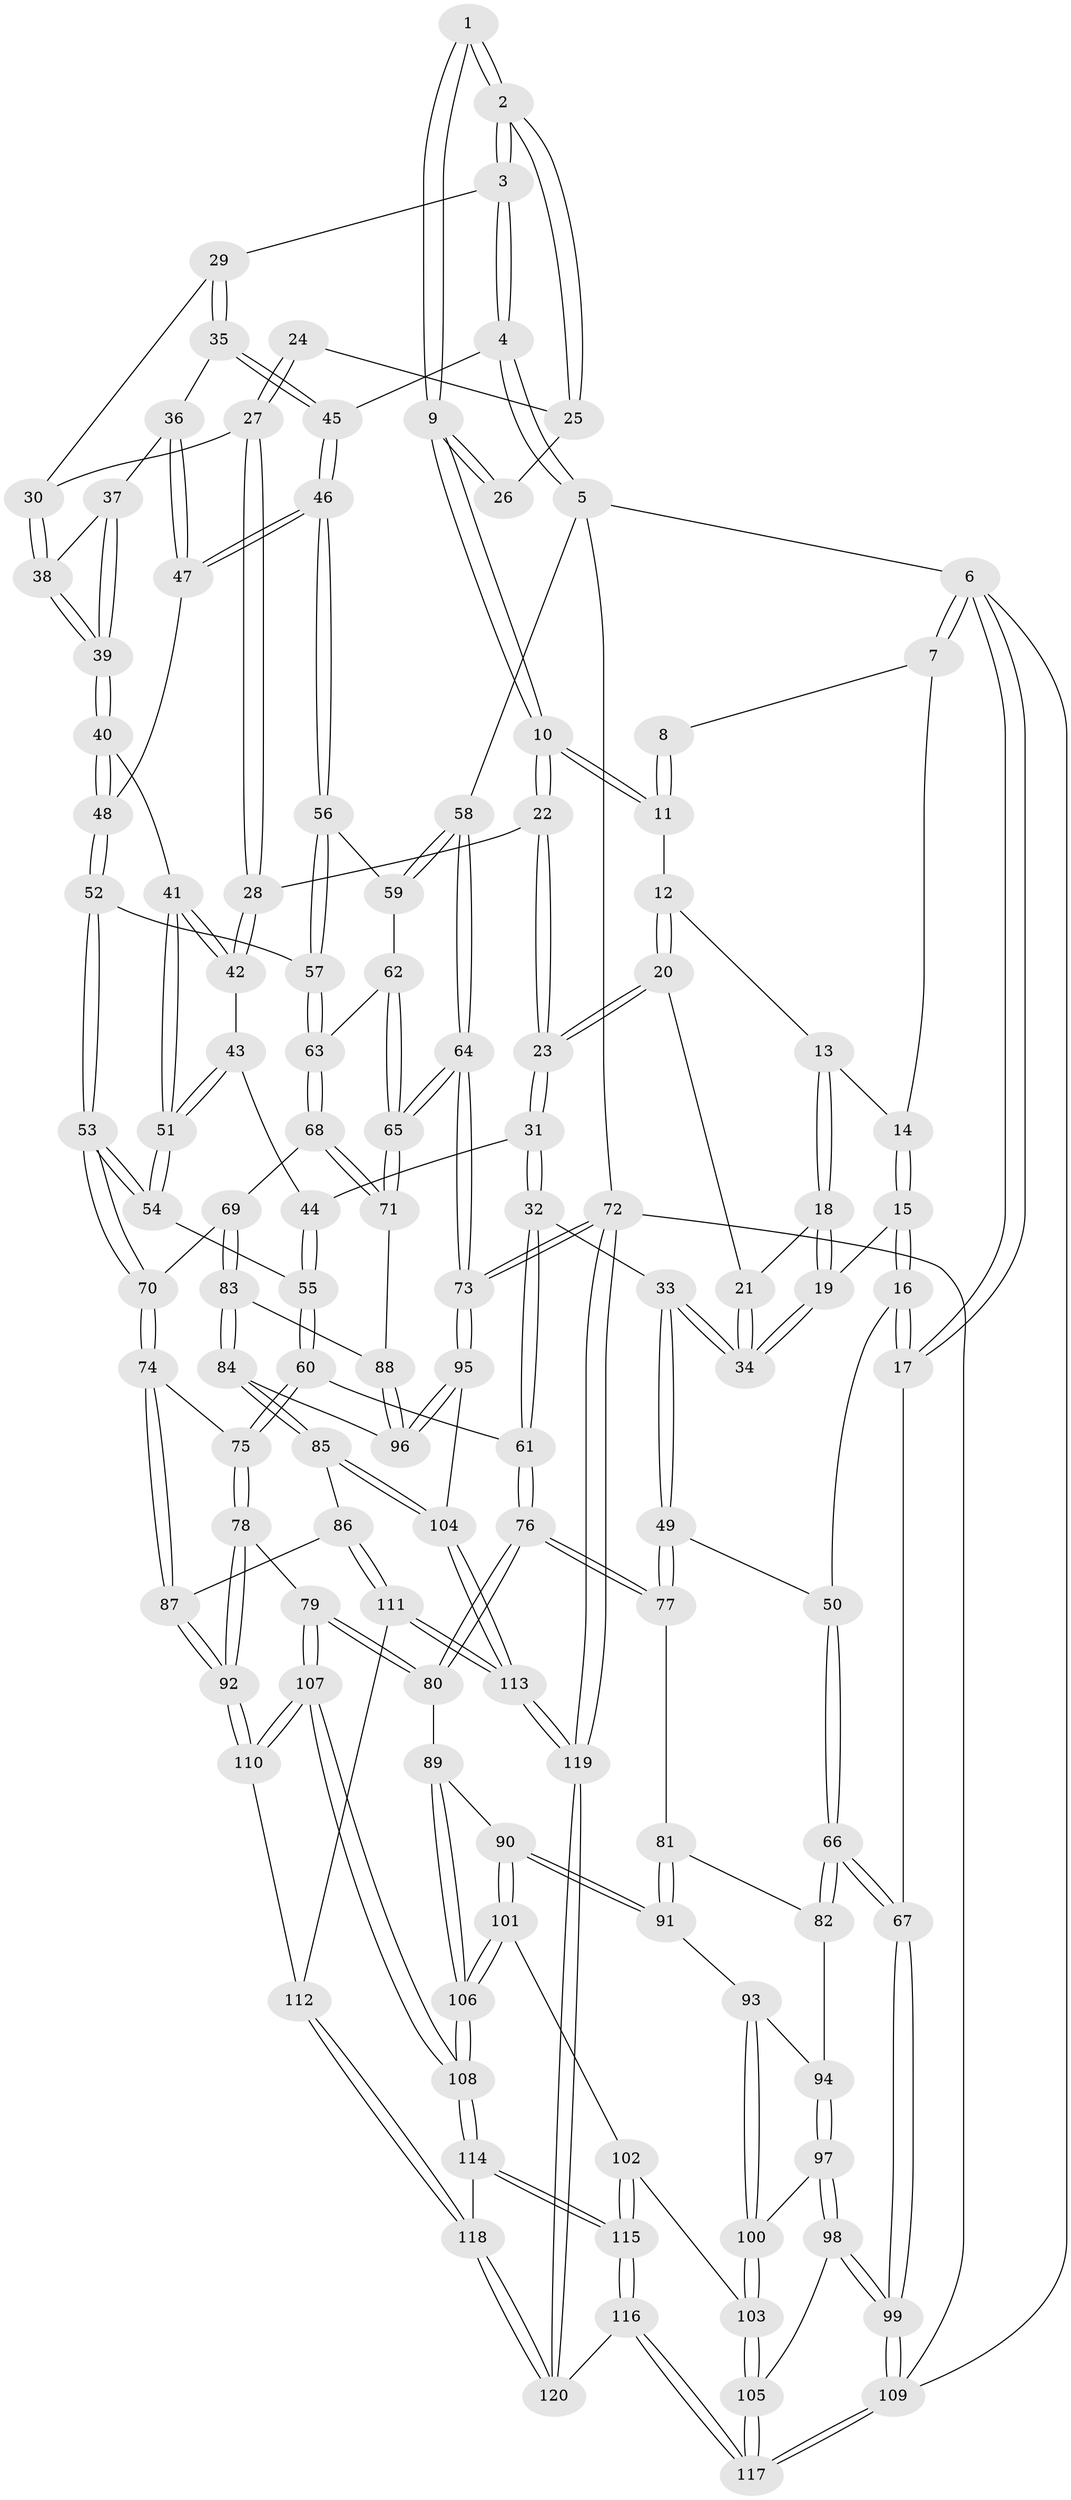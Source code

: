 // coarse degree distribution, {4: 0.30952380952380953, 8: 0.011904761904761904, 5: 0.40476190476190477, 2: 0.023809523809523808, 6: 0.10714285714285714, 7: 0.03571428571428571, 3: 0.10714285714285714}
// Generated by graph-tools (version 1.1) at 2025/21/03/04/25 18:21:36]
// undirected, 120 vertices, 297 edges
graph export_dot {
graph [start="1"]
  node [color=gray90,style=filled];
  1 [pos="+0.45865264063915717+0"];
  2 [pos="+1+0"];
  3 [pos="+1+0"];
  4 [pos="+1+0"];
  5 [pos="+1+0"];
  6 [pos="+0+0"];
  7 [pos="+0+0"];
  8 [pos="+0.41023317569826817+0"];
  9 [pos="+0.5276975965546543+0.11464197430762041"];
  10 [pos="+0.5156039514879543+0.14607533463876726"];
  11 [pos="+0.33629768842842883+0.07095452812434008"];
  12 [pos="+0.3218213361288984+0.0889260507161499"];
  13 [pos="+0.3013535169402946+0.09476177808948798"];
  14 [pos="+0.13247470184219548+0.050703911881999304"];
  15 [pos="+0.09622517176369923+0.2078303473709843"];
  16 [pos="+0.02342831724821543+0.2634962900928068"];
  17 [pos="+0+0.28540798448191895"];
  18 [pos="+0.2326537092944446+0.2056364384809211"];
  19 [pos="+0.1929036467264394+0.2248954075974953"];
  20 [pos="+0.3670328109433592+0.20086167782325925"];
  21 [pos="+0.31216964131781555+0.22628802495379863"];
  22 [pos="+0.5152876484201876+0.18583776965004745"];
  23 [pos="+0.4486853274809938+0.24667493885160252"];
  24 [pos="+0.661352713643234+0.15888121175389358"];
  25 [pos="+0.8611599492769169+0"];
  26 [pos="+0.6026581403419004+0.09100937951235621"];
  27 [pos="+0.6484533677911838+0.207764188625554"];
  28 [pos="+0.598340016885691+0.22721411398469155"];
  29 [pos="+0.7144133640794202+0.21764931456030248"];
  30 [pos="+0.6982179411583808+0.21830625618669003"];
  31 [pos="+0.43304053108136387+0.3360267814028487"];
  32 [pos="+0.3494613657308912+0.44793103318859595"];
  33 [pos="+0.3246315074638213+0.45448370300241875"];
  34 [pos="+0.2949878554659061+0.3756447733628238"];
  35 [pos="+0.7575682064470157+0.2728780015228696"];
  36 [pos="+0.7415803710921596+0.2902520116867822"];
  37 [pos="+0.7081044960467425+0.30635025669402494"];
  38 [pos="+0.6927440283434032+0.25196329450740823"];
  39 [pos="+0.6646880335297417+0.33426233876087513"];
  40 [pos="+0.6627113845496004+0.3360232259151411"];
  41 [pos="+0.6547662728263748+0.33726690720502567"];
  42 [pos="+0.5983764803480238+0.22736306517996732"];
  43 [pos="+0.5535023493076446+0.34670770708107557"];
  44 [pos="+0.5362121102834173+0.3538514919964907"];
  45 [pos="+0.8038424257051487+0.2774595650233817"];
  46 [pos="+0.826210974845103+0.34804213364074094"];
  47 [pos="+0.746264774318484+0.3337763367535314"];
  48 [pos="+0.7269388888510614+0.3703942249868618"];
  49 [pos="+0.29819857343061573+0.4757384670704945"];
  50 [pos="+0.15231740871057847+0.4211916422301315"];
  51 [pos="+0.6434189545492023+0.3525524771735491"];
  52 [pos="+0.7875389565783277+0.4453811190197603"];
  53 [pos="+0.7098591711588487+0.5272205087795618"];
  54 [pos="+0.6263777185891044+0.5030102327708009"];
  55 [pos="+0.6107731221857099+0.5057999896467126"];
  56 [pos="+0.8394240705043208+0.3761166789976517"];
  57 [pos="+0.8052851347927659+0.43747969676035914"];
  58 [pos="+1+0.04690701711523289"];
  59 [pos="+0.9660673410389462+0.33746701328524403"];
  60 [pos="+0.5396352685546784+0.5367790823890517"];
  61 [pos="+0.5246756363586823+0.5338776211903612"];
  62 [pos="+0.9470854626321551+0.45645474148724935"];
  63 [pos="+0.8887469009511538+0.4900895061400076"];
  64 [pos="+1+0.6099312011630718"];
  65 [pos="+1+0.6085979274651545"];
  66 [pos="+0+0.6023811310991565"];
  67 [pos="+0+0.5993256336847864"];
  68 [pos="+0.9095406701013089+0.5630811706119765"];
  69 [pos="+0.7682641637011273+0.59670097079927"];
  70 [pos="+0.7261621836219752+0.5635316133837396"];
  71 [pos="+0.996821310243515+0.6305548443591259"];
  72 [pos="+1+1"];
  73 [pos="+1+1"];
  74 [pos="+0.664384239252975+0.6793153041514931"];
  75 [pos="+0.5584279071446695+0.6635971545727896"];
  76 [pos="+0.4157063167360221+0.69238875764973"];
  77 [pos="+0.2768801077237831+0.5493249215834849"];
  78 [pos="+0.5103854355846649+0.7651779539825906"];
  79 [pos="+0.45275102445426696+0.7609255294595575"];
  80 [pos="+0.43753434605711905+0.754555769919662"];
  81 [pos="+0.2551364345845283+0.5765702420124965"];
  82 [pos="+0.05250280575879252+0.6417211394616306"];
  83 [pos="+0.816407368205346+0.6994008643017056"];
  84 [pos="+0.7899250564317409+0.7538324220226662"];
  85 [pos="+0.762370616130614+0.7961077951198361"];
  86 [pos="+0.7366667359544683+0.7890522254549549"];
  87 [pos="+0.6911060581355283+0.7726358300171381"];
  88 [pos="+0.9375829367762382+0.6797049065264942"];
  89 [pos="+0.37290747496120735+0.7789060811491024"];
  90 [pos="+0.25963783862440054+0.7377496653373856"];
  91 [pos="+0.254193888766857+0.730300930202195"];
  92 [pos="+0.5608022580051083+0.8124574606751763"];
  93 [pos="+0.2033848282108114+0.7467795862773272"];
  94 [pos="+0.07640768299093097+0.6875129118836725"];
  95 [pos="+0.9521197055032614+0.8790902116501758"];
  96 [pos="+0.9337270416782134+0.7832843827067439"];
  97 [pos="+0.09571731796648154+0.7829304231097676"];
  98 [pos="+0.049797425700317505+0.8428979229395089"];
  99 [pos="+0+1"];
  100 [pos="+0.15271096001012394+0.8002931700400897"];
  101 [pos="+0.2445516170696997+0.852180589803915"];
  102 [pos="+0.218397030104103+0.8667514797423319"];
  103 [pos="+0.18701584022918027+0.8757591652277797"];
  104 [pos="+0.8031969743497563+0.8909070946826636"];
  105 [pos="+0.16756265495551567+0.9012647936152327"];
  106 [pos="+0.3281182793829347+0.879491854916937"];
  107 [pos="+0.4049801437755337+0.999166722650407"];
  108 [pos="+0.38817046616755896+1"];
  109 [pos="+0+1"];
  110 [pos="+0.563581985731766+0.8690514587923346"];
  111 [pos="+0.6305463008422002+0.9094862018215525"];
  112 [pos="+0.563683390424628+0.8691722711920093"];
  113 [pos="+0.7467941458823605+1"];
  114 [pos="+0.3792039390645361+1"];
  115 [pos="+0.3698184155981987+1"];
  116 [pos="+0.35123089077759245+1"];
  117 [pos="+0.0813312244069429+1"];
  118 [pos="+0.5720400504303479+0.9577262219009723"];
  119 [pos="+0.725401493635013+1"];
  120 [pos="+0.7109844882555749+1"];
  1 -- 2;
  1 -- 2;
  1 -- 9;
  1 -- 9;
  2 -- 3;
  2 -- 3;
  2 -- 25;
  2 -- 25;
  3 -- 4;
  3 -- 4;
  3 -- 29;
  4 -- 5;
  4 -- 5;
  4 -- 45;
  5 -- 6;
  5 -- 58;
  5 -- 72;
  6 -- 7;
  6 -- 7;
  6 -- 17;
  6 -- 17;
  6 -- 109;
  7 -- 8;
  7 -- 14;
  8 -- 11;
  8 -- 11;
  9 -- 10;
  9 -- 10;
  9 -- 26;
  9 -- 26;
  10 -- 11;
  10 -- 11;
  10 -- 22;
  10 -- 22;
  11 -- 12;
  12 -- 13;
  12 -- 20;
  12 -- 20;
  13 -- 14;
  13 -- 18;
  13 -- 18;
  14 -- 15;
  14 -- 15;
  15 -- 16;
  15 -- 16;
  15 -- 19;
  16 -- 17;
  16 -- 17;
  16 -- 50;
  17 -- 67;
  18 -- 19;
  18 -- 19;
  18 -- 21;
  19 -- 34;
  19 -- 34;
  20 -- 21;
  20 -- 23;
  20 -- 23;
  21 -- 34;
  21 -- 34;
  22 -- 23;
  22 -- 23;
  22 -- 28;
  23 -- 31;
  23 -- 31;
  24 -- 25;
  24 -- 27;
  24 -- 27;
  25 -- 26;
  27 -- 28;
  27 -- 28;
  27 -- 30;
  28 -- 42;
  28 -- 42;
  29 -- 30;
  29 -- 35;
  29 -- 35;
  30 -- 38;
  30 -- 38;
  31 -- 32;
  31 -- 32;
  31 -- 44;
  32 -- 33;
  32 -- 61;
  32 -- 61;
  33 -- 34;
  33 -- 34;
  33 -- 49;
  33 -- 49;
  35 -- 36;
  35 -- 45;
  35 -- 45;
  36 -- 37;
  36 -- 47;
  36 -- 47;
  37 -- 38;
  37 -- 39;
  37 -- 39;
  38 -- 39;
  38 -- 39;
  39 -- 40;
  39 -- 40;
  40 -- 41;
  40 -- 48;
  40 -- 48;
  41 -- 42;
  41 -- 42;
  41 -- 51;
  41 -- 51;
  42 -- 43;
  43 -- 44;
  43 -- 51;
  43 -- 51;
  44 -- 55;
  44 -- 55;
  45 -- 46;
  45 -- 46;
  46 -- 47;
  46 -- 47;
  46 -- 56;
  46 -- 56;
  47 -- 48;
  48 -- 52;
  48 -- 52;
  49 -- 50;
  49 -- 77;
  49 -- 77;
  50 -- 66;
  50 -- 66;
  51 -- 54;
  51 -- 54;
  52 -- 53;
  52 -- 53;
  52 -- 57;
  53 -- 54;
  53 -- 54;
  53 -- 70;
  53 -- 70;
  54 -- 55;
  55 -- 60;
  55 -- 60;
  56 -- 57;
  56 -- 57;
  56 -- 59;
  57 -- 63;
  57 -- 63;
  58 -- 59;
  58 -- 59;
  58 -- 64;
  58 -- 64;
  59 -- 62;
  60 -- 61;
  60 -- 75;
  60 -- 75;
  61 -- 76;
  61 -- 76;
  62 -- 63;
  62 -- 65;
  62 -- 65;
  63 -- 68;
  63 -- 68;
  64 -- 65;
  64 -- 65;
  64 -- 73;
  64 -- 73;
  65 -- 71;
  65 -- 71;
  66 -- 67;
  66 -- 67;
  66 -- 82;
  66 -- 82;
  67 -- 99;
  67 -- 99;
  68 -- 69;
  68 -- 71;
  68 -- 71;
  69 -- 70;
  69 -- 83;
  69 -- 83;
  70 -- 74;
  70 -- 74;
  71 -- 88;
  72 -- 73;
  72 -- 73;
  72 -- 119;
  72 -- 119;
  72 -- 109;
  73 -- 95;
  73 -- 95;
  74 -- 75;
  74 -- 87;
  74 -- 87;
  75 -- 78;
  75 -- 78;
  76 -- 77;
  76 -- 77;
  76 -- 80;
  76 -- 80;
  77 -- 81;
  78 -- 79;
  78 -- 92;
  78 -- 92;
  79 -- 80;
  79 -- 80;
  79 -- 107;
  79 -- 107;
  80 -- 89;
  81 -- 82;
  81 -- 91;
  81 -- 91;
  82 -- 94;
  83 -- 84;
  83 -- 84;
  83 -- 88;
  84 -- 85;
  84 -- 85;
  84 -- 96;
  85 -- 86;
  85 -- 104;
  85 -- 104;
  86 -- 87;
  86 -- 111;
  86 -- 111;
  87 -- 92;
  87 -- 92;
  88 -- 96;
  88 -- 96;
  89 -- 90;
  89 -- 106;
  89 -- 106;
  90 -- 91;
  90 -- 91;
  90 -- 101;
  90 -- 101;
  91 -- 93;
  92 -- 110;
  92 -- 110;
  93 -- 94;
  93 -- 100;
  93 -- 100;
  94 -- 97;
  94 -- 97;
  95 -- 96;
  95 -- 96;
  95 -- 104;
  97 -- 98;
  97 -- 98;
  97 -- 100;
  98 -- 99;
  98 -- 99;
  98 -- 105;
  99 -- 109;
  99 -- 109;
  100 -- 103;
  100 -- 103;
  101 -- 102;
  101 -- 106;
  101 -- 106;
  102 -- 103;
  102 -- 115;
  102 -- 115;
  103 -- 105;
  103 -- 105;
  104 -- 113;
  104 -- 113;
  105 -- 117;
  105 -- 117;
  106 -- 108;
  106 -- 108;
  107 -- 108;
  107 -- 108;
  107 -- 110;
  107 -- 110;
  108 -- 114;
  108 -- 114;
  109 -- 117;
  109 -- 117;
  110 -- 112;
  111 -- 112;
  111 -- 113;
  111 -- 113;
  112 -- 118;
  112 -- 118;
  113 -- 119;
  113 -- 119;
  114 -- 115;
  114 -- 115;
  114 -- 118;
  115 -- 116;
  115 -- 116;
  116 -- 117;
  116 -- 117;
  116 -- 120;
  118 -- 120;
  118 -- 120;
  119 -- 120;
  119 -- 120;
}
